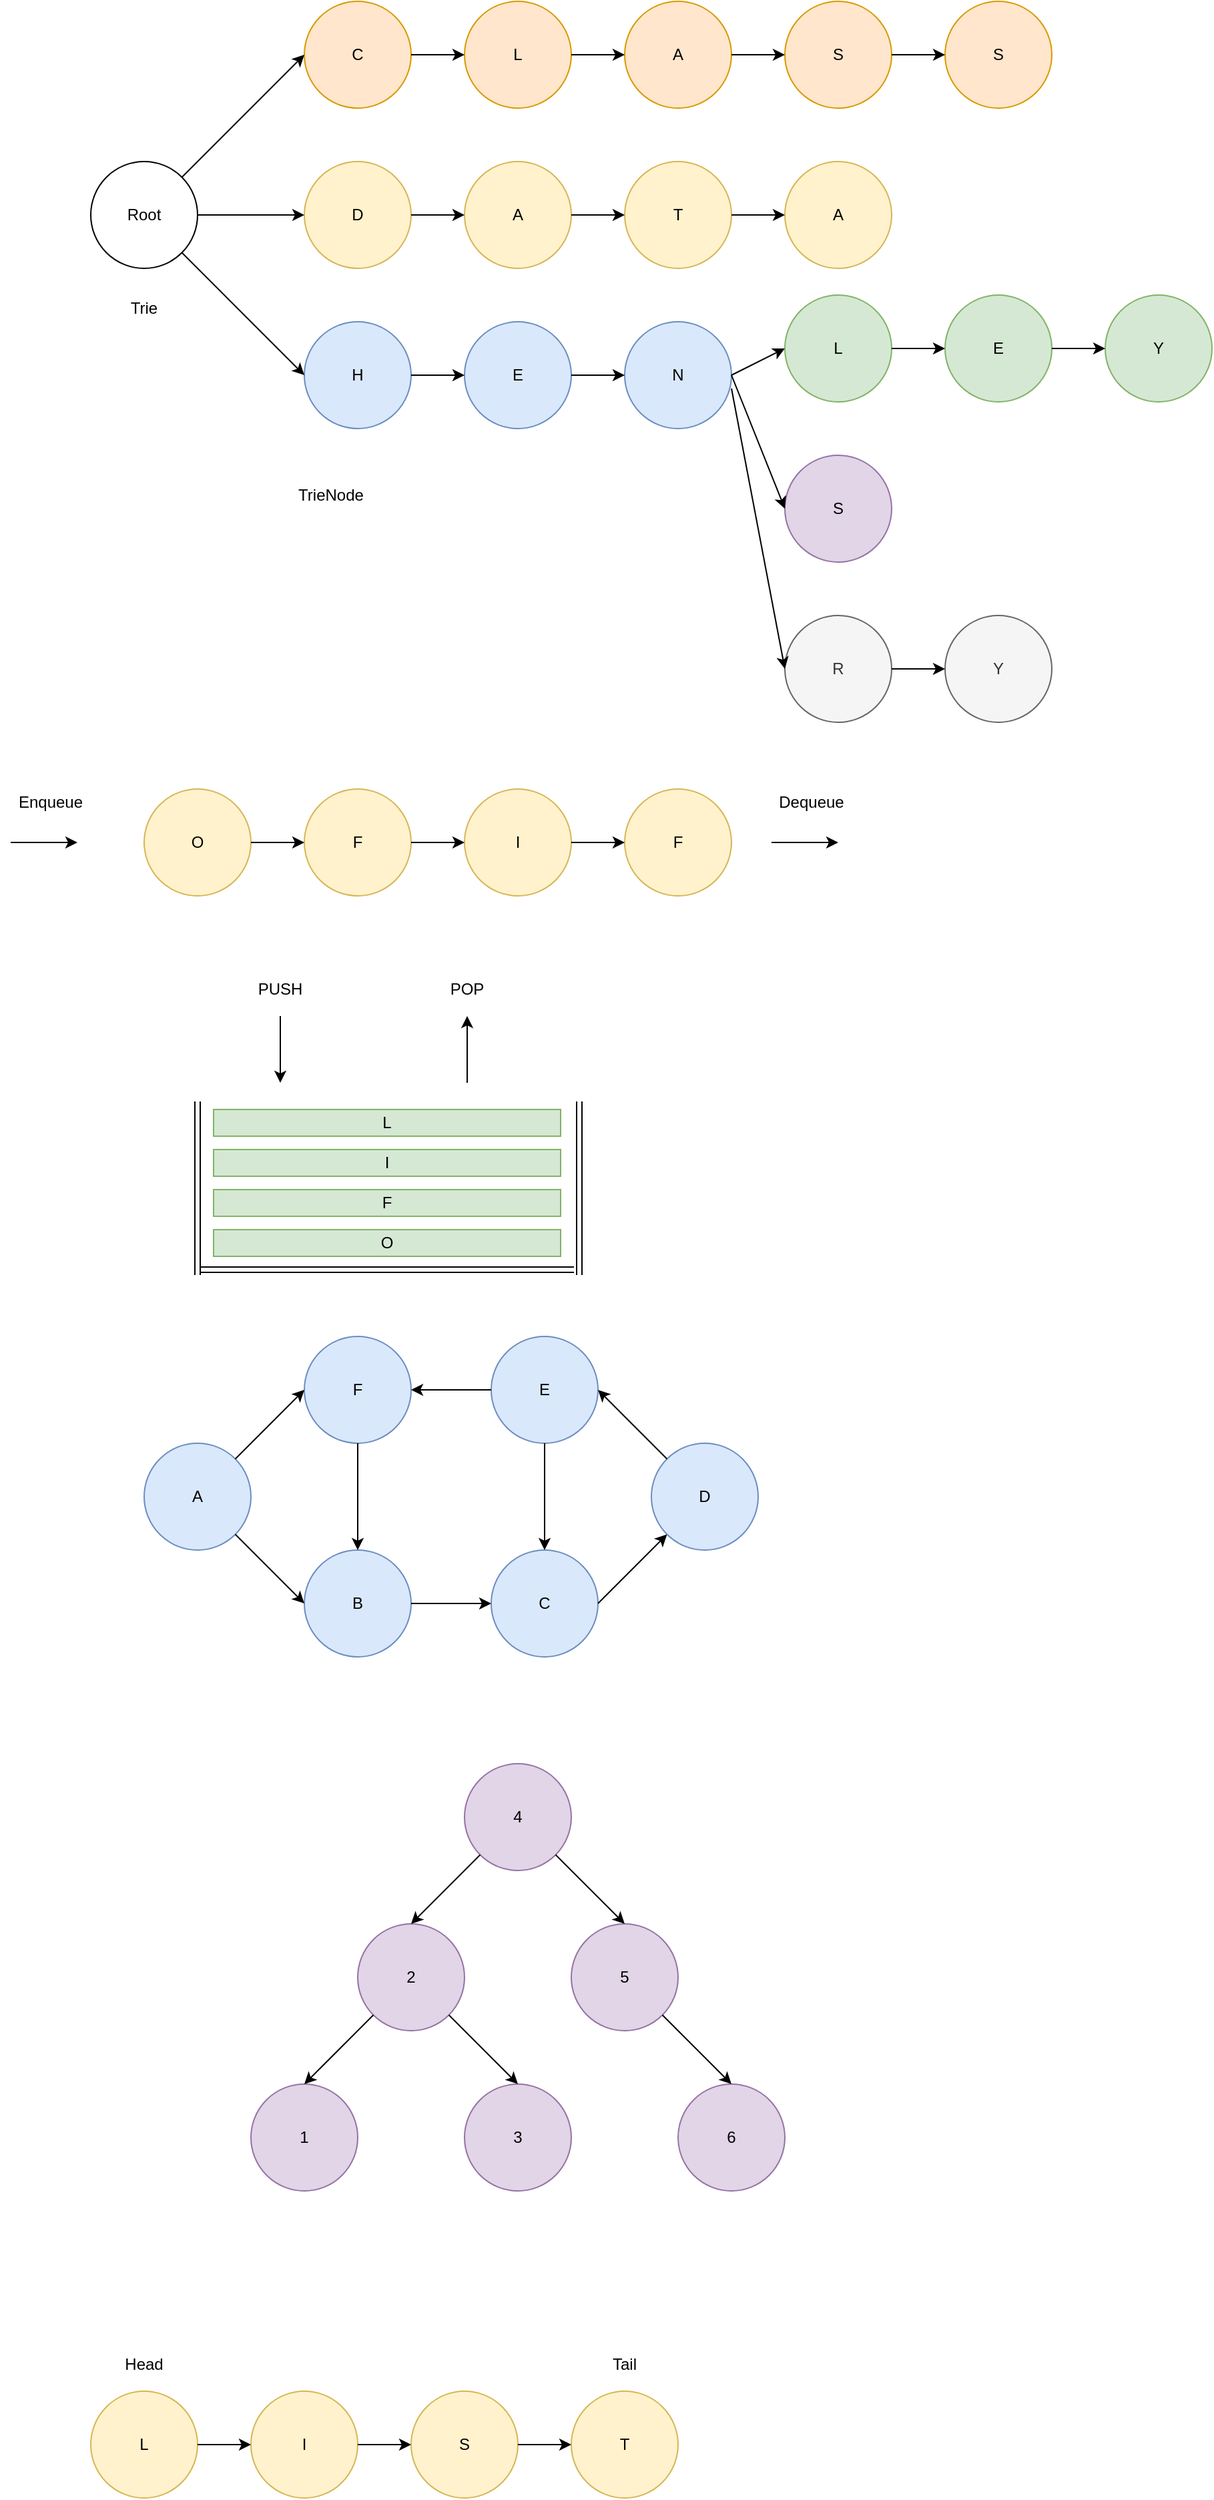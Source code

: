 <mxfile version="12.9.13" type="device"><diagram id="D3uU7aq8eid9k0qVSGsb" name="Page-1"><mxGraphModel dx="816" dy="542" grid="1" gridSize="10" guides="1" tooltips="1" connect="1" arrows="1" fold="1" page="1" pageScale="1" pageWidth="850" pageHeight="1100" math="0" shadow="0"><root><mxCell id="0"/><mxCell id="1" parent="0"/><mxCell id="7cwIHs60_rsJULPAyPKm-1" value="Root" style="ellipse;whiteSpace=wrap;html=1;aspect=fixed;" vertex="1" parent="1"><mxGeometry x="80" y="120" width="80" height="80" as="geometry"/></mxCell><mxCell id="7cwIHs60_rsJULPAyPKm-2" value="C" style="ellipse;whiteSpace=wrap;html=1;aspect=fixed;fillColor=#ffe6cc;strokeColor=#d79b00;" vertex="1" parent="1"><mxGeometry x="240" width="80" height="80" as="geometry"/></mxCell><mxCell id="7cwIHs60_rsJULPAyPKm-3" value="D" style="ellipse;whiteSpace=wrap;html=1;aspect=fixed;fillColor=#fff2cc;strokeColor=#d6b656;" vertex="1" parent="1"><mxGeometry x="240" y="120" width="80" height="80" as="geometry"/></mxCell><mxCell id="7cwIHs60_rsJULPAyPKm-4" value="H" style="ellipse;whiteSpace=wrap;html=1;aspect=fixed;fillColor=#dae8fc;strokeColor=#6c8ebf;" vertex="1" parent="1"><mxGeometry x="240" y="240" width="80" height="80" as="geometry"/></mxCell><mxCell id="7cwIHs60_rsJULPAyPKm-5" value="Trie" style="text;html=1;strokeColor=none;fillColor=none;align=center;verticalAlign=middle;whiteSpace=wrap;rounded=0;" vertex="1" parent="1"><mxGeometry x="100" y="220" width="40" height="20" as="geometry"/></mxCell><mxCell id="7cwIHs60_rsJULPAyPKm-6" value="L" style="ellipse;whiteSpace=wrap;html=1;aspect=fixed;fillColor=#ffe6cc;strokeColor=#d79b00;" vertex="1" parent="1"><mxGeometry x="360" width="80" height="80" as="geometry"/></mxCell><mxCell id="7cwIHs60_rsJULPAyPKm-7" value="A" style="ellipse;whiteSpace=wrap;html=1;aspect=fixed;fillColor=#fff2cc;strokeColor=#d6b656;" vertex="1" parent="1"><mxGeometry x="360" y="120" width="80" height="80" as="geometry"/></mxCell><mxCell id="7cwIHs60_rsJULPAyPKm-8" value="E" style="ellipse;whiteSpace=wrap;html=1;aspect=fixed;fillColor=#dae8fc;strokeColor=#6c8ebf;" vertex="1" parent="1"><mxGeometry x="360" y="240" width="80" height="80" as="geometry"/></mxCell><mxCell id="7cwIHs60_rsJULPAyPKm-9" value="A" style="ellipse;whiteSpace=wrap;html=1;aspect=fixed;fillColor=#ffe6cc;strokeColor=#d79b00;" vertex="1" parent="1"><mxGeometry x="480" width="80" height="80" as="geometry"/></mxCell><mxCell id="7cwIHs60_rsJULPAyPKm-10" value="T" style="ellipse;whiteSpace=wrap;html=1;aspect=fixed;fillColor=#fff2cc;strokeColor=#d6b656;" vertex="1" parent="1"><mxGeometry x="480" y="120" width="80" height="80" as="geometry"/></mxCell><mxCell id="7cwIHs60_rsJULPAyPKm-11" value="N" style="ellipse;whiteSpace=wrap;html=1;aspect=fixed;fillColor=#dae8fc;strokeColor=#6c8ebf;" vertex="1" parent="1"><mxGeometry x="480" y="240" width="80" height="80" as="geometry"/></mxCell><mxCell id="7cwIHs60_rsJULPAyPKm-12" value="S" style="ellipse;whiteSpace=wrap;html=1;aspect=fixed;fillColor=#ffe6cc;strokeColor=#d79b00;" vertex="1" parent="1"><mxGeometry x="600" width="80" height="80" as="geometry"/></mxCell><mxCell id="7cwIHs60_rsJULPAyPKm-13" value="A" style="ellipse;whiteSpace=wrap;html=1;aspect=fixed;fillColor=#fff2cc;strokeColor=#d6b656;" vertex="1" parent="1"><mxGeometry x="600" y="120" width="80" height="80" as="geometry"/></mxCell><mxCell id="7cwIHs60_rsJULPAyPKm-14" value="L" style="ellipse;whiteSpace=wrap;html=1;aspect=fixed;fillColor=#d5e8d4;strokeColor=#82b366;" vertex="1" parent="1"><mxGeometry x="600" y="220" width="80" height="80" as="geometry"/></mxCell><mxCell id="7cwIHs60_rsJULPAyPKm-17" value="E" style="ellipse;whiteSpace=wrap;html=1;aspect=fixed;fillColor=#d5e8d4;strokeColor=#82b366;" vertex="1" parent="1"><mxGeometry x="720" y="220" width="80" height="80" as="geometry"/></mxCell><mxCell id="7cwIHs60_rsJULPAyPKm-18" value="S" style="ellipse;whiteSpace=wrap;html=1;aspect=fixed;fillColor=#ffe6cc;strokeColor=#d79b00;" vertex="1" parent="1"><mxGeometry x="720" width="80" height="80" as="geometry"/></mxCell><mxCell id="7cwIHs60_rsJULPAyPKm-19" value="S" style="ellipse;whiteSpace=wrap;html=1;aspect=fixed;fillColor=#e1d5e7;strokeColor=#9673a6;" vertex="1" parent="1"><mxGeometry x="600" y="340" width="80" height="80" as="geometry"/></mxCell><mxCell id="7cwIHs60_rsJULPAyPKm-21" value="TrieNode" style="text;html=1;strokeColor=none;fillColor=none;align=center;verticalAlign=middle;whiteSpace=wrap;rounded=0;" vertex="1" parent="1"><mxGeometry x="240" y="360" width="40" height="20" as="geometry"/></mxCell><mxCell id="7cwIHs60_rsJULPAyPKm-22" value="R" style="ellipse;whiteSpace=wrap;html=1;aspect=fixed;fillColor=#f5f5f5;strokeColor=#666666;fontColor=#333333;" vertex="1" parent="1"><mxGeometry x="600" y="460" width="80" height="80" as="geometry"/></mxCell><mxCell id="7cwIHs60_rsJULPAyPKm-23" value="Y" style="ellipse;whiteSpace=wrap;html=1;aspect=fixed;fillColor=#f5f5f5;strokeColor=#666666;fontColor=#333333;" vertex="1" parent="1"><mxGeometry x="720" y="460" width="80" height="80" as="geometry"/></mxCell><mxCell id="7cwIHs60_rsJULPAyPKm-26" value="Y" style="ellipse;whiteSpace=wrap;html=1;aspect=fixed;fillColor=#d5e8d4;strokeColor=#82b366;" vertex="1" parent="1"><mxGeometry x="840" y="220" width="80" height="80" as="geometry"/></mxCell><mxCell id="7cwIHs60_rsJULPAyPKm-27" value="" style="endArrow=classic;html=1;entryX=0;entryY=0.5;entryDx=0;entryDy=0;exitX=1;exitY=0.5;exitDx=0;exitDy=0;" edge="1" parent="1" source="7cwIHs60_rsJULPAyPKm-1" target="7cwIHs60_rsJULPAyPKm-3"><mxGeometry width="50" height="50" relative="1" as="geometry"><mxPoint x="140" y="340" as="sourcePoint"/><mxPoint x="190" y="290" as="targetPoint"/></mxGeometry></mxCell><mxCell id="7cwIHs60_rsJULPAyPKm-28" value="" style="endArrow=classic;html=1;entryX=0;entryY=0.5;entryDx=0;entryDy=0;" edge="1" parent="1" source="7cwIHs60_rsJULPAyPKm-1" target="7cwIHs60_rsJULPAyPKm-2"><mxGeometry width="50" height="50" relative="1" as="geometry"><mxPoint x="180" y="100" as="sourcePoint"/><mxPoint x="230" y="50" as="targetPoint"/></mxGeometry></mxCell><mxCell id="7cwIHs60_rsJULPAyPKm-29" value="" style="endArrow=classic;html=1;entryX=0;entryY=0.5;entryDx=0;entryDy=0;" edge="1" parent="1" source="7cwIHs60_rsJULPAyPKm-1" target="7cwIHs60_rsJULPAyPKm-4"><mxGeometry width="50" height="50" relative="1" as="geometry"><mxPoint x="150" y="350" as="sourcePoint"/><mxPoint x="200" y="300" as="targetPoint"/></mxGeometry></mxCell><mxCell id="7cwIHs60_rsJULPAyPKm-30" value="" style="endArrow=classic;html=1;entryX=0;entryY=0.5;entryDx=0;entryDy=0;exitX=1;exitY=0.5;exitDx=0;exitDy=0;" edge="1" parent="1" source="7cwIHs60_rsJULPAyPKm-4" target="7cwIHs60_rsJULPAyPKm-8"><mxGeometry width="50" height="50" relative="1" as="geometry"><mxPoint x="360" y="440" as="sourcePoint"/><mxPoint x="410" y="390" as="targetPoint"/></mxGeometry></mxCell><mxCell id="7cwIHs60_rsJULPAyPKm-31" value="" style="endArrow=classic;html=1;entryX=0;entryY=0.5;entryDx=0;entryDy=0;exitX=1;exitY=0.5;exitDx=0;exitDy=0;" edge="1" parent="1" source="7cwIHs60_rsJULPAyPKm-2" target="7cwIHs60_rsJULPAyPKm-6"><mxGeometry width="50" height="50" relative="1" as="geometry"><mxPoint x="310" y="140" as="sourcePoint"/><mxPoint x="360" y="90" as="targetPoint"/></mxGeometry></mxCell><mxCell id="7cwIHs60_rsJULPAyPKm-32" value="" style="endArrow=classic;html=1;entryX=0;entryY=0.5;entryDx=0;entryDy=0;" edge="1" parent="1" target="7cwIHs60_rsJULPAyPKm-9"><mxGeometry width="50" height="50" relative="1" as="geometry"><mxPoint x="440" y="40" as="sourcePoint"/><mxPoint x="370" y="50" as="targetPoint"/></mxGeometry></mxCell><mxCell id="7cwIHs60_rsJULPAyPKm-33" value="" style="endArrow=classic;html=1;entryX=0;entryY=0.5;entryDx=0;entryDy=0;exitX=1;exitY=0.5;exitDx=0;exitDy=0;" edge="1" parent="1" source="7cwIHs60_rsJULPAyPKm-9" target="7cwIHs60_rsJULPAyPKm-12"><mxGeometry width="50" height="50" relative="1" as="geometry"><mxPoint x="450" y="50" as="sourcePoint"/><mxPoint x="490" y="50" as="targetPoint"/></mxGeometry></mxCell><mxCell id="7cwIHs60_rsJULPAyPKm-34" value="" style="endArrow=classic;html=1;entryX=0;entryY=0.5;entryDx=0;entryDy=0;exitX=1;exitY=0.5;exitDx=0;exitDy=0;" edge="1" parent="1" source="7cwIHs60_rsJULPAyPKm-12" target="7cwIHs60_rsJULPAyPKm-18"><mxGeometry width="50" height="50" relative="1" as="geometry"><mxPoint x="570" y="50" as="sourcePoint"/><mxPoint x="610" y="50" as="targetPoint"/></mxGeometry></mxCell><mxCell id="7cwIHs60_rsJULPAyPKm-35" value="" style="endArrow=classic;html=1;entryX=0;entryY=0.5;entryDx=0;entryDy=0;exitX=1;exitY=0.5;exitDx=0;exitDy=0;" edge="1" parent="1" source="7cwIHs60_rsJULPAyPKm-3" target="7cwIHs60_rsJULPAyPKm-7"><mxGeometry width="50" height="50" relative="1" as="geometry"><mxPoint x="300" y="260" as="sourcePoint"/><mxPoint x="350" y="210" as="targetPoint"/></mxGeometry></mxCell><mxCell id="7cwIHs60_rsJULPAyPKm-36" value="" style="endArrow=classic;html=1;entryX=0;entryY=0.5;entryDx=0;entryDy=0;" edge="1" parent="1" target="7cwIHs60_rsJULPAyPKm-10"><mxGeometry width="50" height="50" relative="1" as="geometry"><mxPoint x="440" y="160" as="sourcePoint"/><mxPoint x="370" y="170" as="targetPoint"/></mxGeometry></mxCell><mxCell id="7cwIHs60_rsJULPAyPKm-37" value="" style="endArrow=classic;html=1;entryX=0;entryY=0.5;entryDx=0;entryDy=0;" edge="1" parent="1" target="7cwIHs60_rsJULPAyPKm-13"><mxGeometry width="50" height="50" relative="1" as="geometry"><mxPoint x="560" y="160" as="sourcePoint"/><mxPoint x="490" y="170" as="targetPoint"/></mxGeometry></mxCell><mxCell id="7cwIHs60_rsJULPAyPKm-38" value="" style="endArrow=classic;html=1;entryX=0;entryY=0.5;entryDx=0;entryDy=0;exitX=1;exitY=0.5;exitDx=0;exitDy=0;" edge="1" parent="1" source="7cwIHs60_rsJULPAyPKm-11" target="7cwIHs60_rsJULPAyPKm-14"><mxGeometry width="50" height="50" relative="1" as="geometry"><mxPoint x="570" y="170" as="sourcePoint"/><mxPoint x="610" y="170" as="targetPoint"/></mxGeometry></mxCell><mxCell id="7cwIHs60_rsJULPAyPKm-39" value="" style="endArrow=classic;html=1;entryX=0;entryY=0.5;entryDx=0;entryDy=0;exitX=1;exitY=0.5;exitDx=0;exitDy=0;" edge="1" parent="1" source="7cwIHs60_rsJULPAyPKm-8" target="7cwIHs60_rsJULPAyPKm-11"><mxGeometry width="50" height="50" relative="1" as="geometry"><mxPoint x="570" y="290" as="sourcePoint"/><mxPoint x="610" y="330" as="targetPoint"/></mxGeometry></mxCell><mxCell id="7cwIHs60_rsJULPAyPKm-40" value="" style="endArrow=classic;html=1;entryX=0;entryY=0.5;entryDx=0;entryDy=0;exitX=1;exitY=0.5;exitDx=0;exitDy=0;" edge="1" parent="1" source="7cwIHs60_rsJULPAyPKm-11" target="7cwIHs60_rsJULPAyPKm-19"><mxGeometry width="50" height="50" relative="1" as="geometry"><mxPoint x="460" y="450" as="sourcePoint"/><mxPoint x="510" y="400" as="targetPoint"/></mxGeometry></mxCell><mxCell id="7cwIHs60_rsJULPAyPKm-41" value="" style="endArrow=classic;html=1;entryX=0;entryY=0.5;entryDx=0;entryDy=0;" edge="1" parent="1" target="7cwIHs60_rsJULPAyPKm-22"><mxGeometry width="50" height="50" relative="1" as="geometry"><mxPoint x="560" y="290" as="sourcePoint"/><mxPoint x="610" y="450" as="targetPoint"/></mxGeometry></mxCell><mxCell id="7cwIHs60_rsJULPAyPKm-42" value="" style="endArrow=classic;html=1;entryX=0;entryY=0.5;entryDx=0;entryDy=0;exitX=1;exitY=0.5;exitDx=0;exitDy=0;" edge="1" parent="1" source="7cwIHs60_rsJULPAyPKm-14" target="7cwIHs60_rsJULPAyPKm-17"><mxGeometry width="50" height="50" relative="1" as="geometry"><mxPoint x="570" y="230" as="sourcePoint"/><mxPoint x="610" y="270" as="targetPoint"/></mxGeometry></mxCell><mxCell id="7cwIHs60_rsJULPAyPKm-43" value="" style="endArrow=classic;html=1;entryX=0;entryY=0.5;entryDx=0;entryDy=0;exitX=1;exitY=0.5;exitDx=0;exitDy=0;" edge="1" parent="1" source="7cwIHs60_rsJULPAyPKm-17" target="7cwIHs60_rsJULPAyPKm-26"><mxGeometry width="50" height="50" relative="1" as="geometry"><mxPoint x="690" y="270" as="sourcePoint"/><mxPoint x="730" y="270" as="targetPoint"/></mxGeometry></mxCell><mxCell id="7cwIHs60_rsJULPAyPKm-44" value="" style="endArrow=classic;html=1;entryX=0;entryY=0.5;entryDx=0;entryDy=0;exitX=1;exitY=0.5;exitDx=0;exitDy=0;" edge="1" parent="1" source="7cwIHs60_rsJULPAyPKm-22" target="7cwIHs60_rsJULPAyPKm-23"><mxGeometry width="50" height="50" relative="1" as="geometry"><mxPoint x="810" y="270" as="sourcePoint"/><mxPoint x="850" y="270" as="targetPoint"/></mxGeometry></mxCell><mxCell id="7cwIHs60_rsJULPAyPKm-45" value="O" style="ellipse;whiteSpace=wrap;html=1;aspect=fixed;fillColor=#fff2cc;strokeColor=#d6b656;" vertex="1" parent="1"><mxGeometry x="120" y="590" width="80" height="80" as="geometry"/></mxCell><mxCell id="7cwIHs60_rsJULPAyPKm-46" value="F" style="ellipse;whiteSpace=wrap;html=1;aspect=fixed;fillColor=#fff2cc;strokeColor=#d6b656;" vertex="1" parent="1"><mxGeometry x="240" y="590" width="80" height="80" as="geometry"/></mxCell><mxCell id="7cwIHs60_rsJULPAyPKm-47" value="I" style="ellipse;whiteSpace=wrap;html=1;aspect=fixed;fillColor=#fff2cc;strokeColor=#d6b656;" vertex="1" parent="1"><mxGeometry x="360" y="590" width="80" height="80" as="geometry"/></mxCell><mxCell id="7cwIHs60_rsJULPAyPKm-48" value="F" style="ellipse;whiteSpace=wrap;html=1;aspect=fixed;fillColor=#fff2cc;strokeColor=#d6b656;" vertex="1" parent="1"><mxGeometry x="480" y="590" width="80" height="80" as="geometry"/></mxCell><mxCell id="7cwIHs60_rsJULPAyPKm-49" value="" style="endArrow=classic;html=1;entryX=0;entryY=0.5;entryDx=0;entryDy=0;exitX=1;exitY=0.5;exitDx=0;exitDy=0;" edge="1" parent="1" source="7cwIHs60_rsJULPAyPKm-45" target="7cwIHs60_rsJULPAyPKm-46"><mxGeometry width="50" height="50" relative="1" as="geometry"><mxPoint x="180" y="730" as="sourcePoint"/><mxPoint x="230" y="680" as="targetPoint"/></mxGeometry></mxCell><mxCell id="7cwIHs60_rsJULPAyPKm-50" value="" style="endArrow=classic;html=1;entryX=0;entryY=0.5;entryDx=0;entryDy=0;" edge="1" parent="1" target="7cwIHs60_rsJULPAyPKm-47"><mxGeometry width="50" height="50" relative="1" as="geometry"><mxPoint x="320" y="630" as="sourcePoint"/><mxPoint x="250" y="640" as="targetPoint"/></mxGeometry></mxCell><mxCell id="7cwIHs60_rsJULPAyPKm-51" value="" style="endArrow=classic;html=1;entryX=0;entryY=0.5;entryDx=0;entryDy=0;" edge="1" parent="1" target="7cwIHs60_rsJULPAyPKm-48"><mxGeometry width="50" height="50" relative="1" as="geometry"><mxPoint x="440" y="630" as="sourcePoint"/><mxPoint x="370" y="640" as="targetPoint"/></mxGeometry></mxCell><mxCell id="7cwIHs60_rsJULPAyPKm-52" value="" style="endArrow=classic;html=1;" edge="1" parent="1"><mxGeometry width="50" height="50" relative="1" as="geometry"><mxPoint x="20" y="630" as="sourcePoint"/><mxPoint x="70" y="630" as="targetPoint"/></mxGeometry></mxCell><mxCell id="7cwIHs60_rsJULPAyPKm-53" value="Enqueue" style="text;html=1;strokeColor=none;fillColor=none;align=center;verticalAlign=middle;whiteSpace=wrap;rounded=0;" vertex="1" parent="1"><mxGeometry x="30" y="590" width="40" height="20" as="geometry"/></mxCell><mxCell id="7cwIHs60_rsJULPAyPKm-54" value="" style="endArrow=classic;html=1;" edge="1" parent="1"><mxGeometry width="50" height="50" relative="1" as="geometry"><mxPoint x="590" y="630" as="sourcePoint"/><mxPoint x="640" y="630" as="targetPoint"/></mxGeometry></mxCell><mxCell id="7cwIHs60_rsJULPAyPKm-55" value="Dequeue" style="text;html=1;strokeColor=none;fillColor=none;align=center;verticalAlign=middle;whiteSpace=wrap;rounded=0;" vertex="1" parent="1"><mxGeometry x="600" y="590" width="40" height="20" as="geometry"/></mxCell><mxCell id="7cwIHs60_rsJULPAyPKm-67" value="" style="shape=link;html=1;" edge="1" parent="1"><mxGeometry width="50" height="50" relative="1" as="geometry"><mxPoint x="160" y="954" as="sourcePoint"/><mxPoint x="160" y="824" as="targetPoint"/></mxGeometry></mxCell><mxCell id="7cwIHs60_rsJULPAyPKm-68" value="L" style="rounded=0;whiteSpace=wrap;html=1;fillColor=#d5e8d4;strokeColor=#82b366;" vertex="1" parent="1"><mxGeometry x="172" y="830" width="260" height="20" as="geometry"/></mxCell><mxCell id="7cwIHs60_rsJULPAyPKm-69" value="I" style="rounded=0;whiteSpace=wrap;html=1;fillColor=#d5e8d4;strokeColor=#82b366;" vertex="1" parent="1"><mxGeometry x="172" y="860" width="260" height="20" as="geometry"/></mxCell><mxCell id="7cwIHs60_rsJULPAyPKm-70" value="F" style="rounded=0;whiteSpace=wrap;html=1;fillColor=#d5e8d4;strokeColor=#82b366;" vertex="1" parent="1"><mxGeometry x="172" y="890" width="260" height="20" as="geometry"/></mxCell><mxCell id="7cwIHs60_rsJULPAyPKm-71" value="O" style="rounded=0;whiteSpace=wrap;html=1;fillColor=#d5e8d4;strokeColor=#82b366;" vertex="1" parent="1"><mxGeometry x="172" y="920" width="260" height="20" as="geometry"/></mxCell><mxCell id="7cwIHs60_rsJULPAyPKm-72" value="" style="shape=link;html=1;" edge="1" parent="1"><mxGeometry width="50" height="50" relative="1" as="geometry"><mxPoint x="446" y="954" as="sourcePoint"/><mxPoint x="446" y="824" as="targetPoint"/></mxGeometry></mxCell><mxCell id="7cwIHs60_rsJULPAyPKm-73" value="" style="shape=link;html=1;" edge="1" parent="1"><mxGeometry width="50" height="50" relative="1" as="geometry"><mxPoint x="162" y="950" as="sourcePoint"/><mxPoint x="442" y="950" as="targetPoint"/></mxGeometry></mxCell><mxCell id="7cwIHs60_rsJULPAyPKm-74" value="" style="endArrow=classic;html=1;" edge="1" parent="1"><mxGeometry width="50" height="50" relative="1" as="geometry"><mxPoint x="222" y="760" as="sourcePoint"/><mxPoint x="222" y="810" as="targetPoint"/></mxGeometry></mxCell><mxCell id="7cwIHs60_rsJULPAyPKm-75" value="" style="endArrow=classic;html=1;" edge="1" parent="1"><mxGeometry width="50" height="50" relative="1" as="geometry"><mxPoint x="362" y="810" as="sourcePoint"/><mxPoint x="362" y="760" as="targetPoint"/></mxGeometry></mxCell><mxCell id="7cwIHs60_rsJULPAyPKm-76" value="PUSH" style="text;html=1;strokeColor=none;fillColor=none;align=center;verticalAlign=middle;whiteSpace=wrap;rounded=0;" vertex="1" parent="1"><mxGeometry x="202" y="730" width="40" height="20" as="geometry"/></mxCell><mxCell id="7cwIHs60_rsJULPAyPKm-77" value="POP" style="text;html=1;strokeColor=none;fillColor=none;align=center;verticalAlign=middle;whiteSpace=wrap;rounded=0;" vertex="1" parent="1"><mxGeometry x="342" y="730" width="40" height="20" as="geometry"/></mxCell><mxCell id="7cwIHs60_rsJULPAyPKm-78" value="A" style="ellipse;whiteSpace=wrap;html=1;aspect=fixed;fillColor=#dae8fc;strokeColor=#6c8ebf;" vertex="1" parent="1"><mxGeometry x="120" y="1080" width="80" height="80" as="geometry"/></mxCell><mxCell id="7cwIHs60_rsJULPAyPKm-79" value="F" style="ellipse;whiteSpace=wrap;html=1;aspect=fixed;fillColor=#dae8fc;strokeColor=#6c8ebf;" vertex="1" parent="1"><mxGeometry x="240" y="1000" width="80" height="80" as="geometry"/></mxCell><mxCell id="7cwIHs60_rsJULPAyPKm-80" value="B" style="ellipse;whiteSpace=wrap;html=1;aspect=fixed;fillColor=#dae8fc;strokeColor=#6c8ebf;" vertex="1" parent="1"><mxGeometry x="240" y="1160" width="80" height="80" as="geometry"/></mxCell><mxCell id="7cwIHs60_rsJULPAyPKm-81" value="E" style="ellipse;whiteSpace=wrap;html=1;aspect=fixed;fillColor=#dae8fc;strokeColor=#6c8ebf;" vertex="1" parent="1"><mxGeometry x="380" y="1000" width="80" height="80" as="geometry"/></mxCell><mxCell id="7cwIHs60_rsJULPAyPKm-82" value="C" style="ellipse;whiteSpace=wrap;html=1;aspect=fixed;fillColor=#dae8fc;strokeColor=#6c8ebf;" vertex="1" parent="1"><mxGeometry x="380" y="1160" width="80" height="80" as="geometry"/></mxCell><mxCell id="7cwIHs60_rsJULPAyPKm-83" value="D" style="ellipse;whiteSpace=wrap;html=1;aspect=fixed;fillColor=#dae8fc;strokeColor=#6c8ebf;" vertex="1" parent="1"><mxGeometry x="500" y="1080" width="80" height="80" as="geometry"/></mxCell><mxCell id="7cwIHs60_rsJULPAyPKm-84" value="" style="endArrow=classic;html=1;entryX=0;entryY=0.5;entryDx=0;entryDy=0;exitX=1;exitY=0;exitDx=0;exitDy=0;" edge="1" parent="1" source="7cwIHs60_rsJULPAyPKm-78" target="7cwIHs60_rsJULPAyPKm-79"><mxGeometry width="50" height="50" relative="1" as="geometry"><mxPoint x="100" y="1070" as="sourcePoint"/><mxPoint x="150" y="1020" as="targetPoint"/></mxGeometry></mxCell><mxCell id="7cwIHs60_rsJULPAyPKm-85" value="" style="endArrow=classic;html=1;entryX=0;entryY=0.5;entryDx=0;entryDy=0;" edge="1" parent="1" source="7cwIHs60_rsJULPAyPKm-78" target="7cwIHs60_rsJULPAyPKm-80"><mxGeometry width="50" height="50" relative="1" as="geometry"><mxPoint x="70" y="1240" as="sourcePoint"/><mxPoint x="120" y="1190" as="targetPoint"/></mxGeometry></mxCell><mxCell id="7cwIHs60_rsJULPAyPKm-87" value="" style="endArrow=classic;html=1;entryX=0;entryY=0.5;entryDx=0;entryDy=0;exitX=1;exitY=0.5;exitDx=0;exitDy=0;" edge="1" parent="1" source="7cwIHs60_rsJULPAyPKm-80" target="7cwIHs60_rsJULPAyPKm-82"><mxGeometry width="50" height="50" relative="1" as="geometry"><mxPoint x="310" y="1160" as="sourcePoint"/><mxPoint x="360" y="1110" as="targetPoint"/></mxGeometry></mxCell><mxCell id="7cwIHs60_rsJULPAyPKm-88" value="" style="endArrow=classic;html=1;entryX=0.5;entryY=0;entryDx=0;entryDy=0;exitX=0.5;exitY=1;exitDx=0;exitDy=0;" edge="1" parent="1" source="7cwIHs60_rsJULPAyPKm-81" target="7cwIHs60_rsJULPAyPKm-82"><mxGeometry width="50" height="50" relative="1" as="geometry"><mxPoint x="300" y="1140" as="sourcePoint"/><mxPoint x="350" y="1090" as="targetPoint"/></mxGeometry></mxCell><mxCell id="7cwIHs60_rsJULPAyPKm-89" value="" style="endArrow=classic;html=1;entryX=0.5;entryY=0;entryDx=0;entryDy=0;exitX=0.5;exitY=1;exitDx=0;exitDy=0;" edge="1" parent="1" source="7cwIHs60_rsJULPAyPKm-79" target="7cwIHs60_rsJULPAyPKm-80"><mxGeometry width="50" height="50" relative="1" as="geometry"><mxPoint x="220" y="1150" as="sourcePoint"/><mxPoint x="270" y="1100" as="targetPoint"/></mxGeometry></mxCell><mxCell id="7cwIHs60_rsJULPAyPKm-91" value="" style="endArrow=classic;html=1;entryX=0;entryY=1;entryDx=0;entryDy=0;exitX=1;exitY=0.5;exitDx=0;exitDy=0;" edge="1" parent="1" source="7cwIHs60_rsJULPAyPKm-82" target="7cwIHs60_rsJULPAyPKm-83"><mxGeometry width="50" height="50" relative="1" as="geometry"><mxPoint x="480" y="1240" as="sourcePoint"/><mxPoint x="530" y="1190" as="targetPoint"/></mxGeometry></mxCell><mxCell id="7cwIHs60_rsJULPAyPKm-92" value="" style="endArrow=classic;html=1;exitX=0;exitY=0;exitDx=0;exitDy=0;entryX=1;entryY=0.5;entryDx=0;entryDy=0;" edge="1" parent="1" source="7cwIHs60_rsJULPAyPKm-83" target="7cwIHs60_rsJULPAyPKm-81"><mxGeometry width="50" height="50" relative="1" as="geometry"><mxPoint x="520" y="1020" as="sourcePoint"/><mxPoint x="570" y="970" as="targetPoint"/></mxGeometry></mxCell><mxCell id="7cwIHs60_rsJULPAyPKm-93" value="" style="endArrow=classic;html=1;exitX=0;exitY=0.5;exitDx=0;exitDy=0;entryX=1;entryY=0.5;entryDx=0;entryDy=0;" edge="1" parent="1" source="7cwIHs60_rsJULPAyPKm-81" target="7cwIHs60_rsJULPAyPKm-79"><mxGeometry width="50" height="50" relative="1" as="geometry"><mxPoint x="330" y="1150" as="sourcePoint"/><mxPoint x="380" y="1100" as="targetPoint"/></mxGeometry></mxCell><mxCell id="7cwIHs60_rsJULPAyPKm-94" value="4" style="ellipse;whiteSpace=wrap;html=1;aspect=fixed;fillColor=#e1d5e7;strokeColor=#9673a6;" vertex="1" parent="1"><mxGeometry x="360" y="1320" width="80" height="80" as="geometry"/></mxCell><mxCell id="7cwIHs60_rsJULPAyPKm-95" value="2" style="ellipse;whiteSpace=wrap;html=1;aspect=fixed;fillColor=#e1d5e7;strokeColor=#9673a6;" vertex="1" parent="1"><mxGeometry x="280" y="1440" width="80" height="80" as="geometry"/></mxCell><mxCell id="7cwIHs60_rsJULPAyPKm-96" value="5" style="ellipse;whiteSpace=wrap;html=1;aspect=fixed;fillColor=#e1d5e7;strokeColor=#9673a6;" vertex="1" parent="1"><mxGeometry x="440" y="1440" width="80" height="80" as="geometry"/></mxCell><mxCell id="7cwIHs60_rsJULPAyPKm-97" value="1" style="ellipse;whiteSpace=wrap;html=1;aspect=fixed;fillColor=#e1d5e7;strokeColor=#9673a6;" vertex="1" parent="1"><mxGeometry x="200" y="1560" width="80" height="80" as="geometry"/></mxCell><mxCell id="7cwIHs60_rsJULPAyPKm-98" value="3" style="ellipse;whiteSpace=wrap;html=1;aspect=fixed;fillColor=#e1d5e7;strokeColor=#9673a6;" vertex="1" parent="1"><mxGeometry x="360" y="1560" width="80" height="80" as="geometry"/></mxCell><mxCell id="7cwIHs60_rsJULPAyPKm-99" value="6" style="ellipse;whiteSpace=wrap;html=1;aspect=fixed;fillColor=#e1d5e7;strokeColor=#9673a6;" vertex="1" parent="1"><mxGeometry x="520" y="1560" width="80" height="80" as="geometry"/></mxCell><mxCell id="7cwIHs60_rsJULPAyPKm-100" value="" style="endArrow=classic;html=1;exitX=0;exitY=1;exitDx=0;exitDy=0;entryX=0.5;entryY=0;entryDx=0;entryDy=0;" edge="1" parent="1" source="7cwIHs60_rsJULPAyPKm-94" target="7cwIHs60_rsJULPAyPKm-95"><mxGeometry width="50" height="50" relative="1" as="geometry"><mxPoint x="130" y="1410" as="sourcePoint"/><mxPoint x="180" y="1360" as="targetPoint"/></mxGeometry></mxCell><mxCell id="7cwIHs60_rsJULPAyPKm-101" value="" style="endArrow=classic;html=1;exitX=0;exitY=1;exitDx=0;exitDy=0;entryX=0.5;entryY=0;entryDx=0;entryDy=0;" edge="1" parent="1" source="7cwIHs60_rsJULPAyPKm-95" target="7cwIHs60_rsJULPAyPKm-97"><mxGeometry width="50" height="50" relative="1" as="geometry"><mxPoint x="381.716" y="1398.284" as="sourcePoint"/><mxPoint x="330" y="1450" as="targetPoint"/></mxGeometry></mxCell><mxCell id="7cwIHs60_rsJULPAyPKm-102" value="" style="endArrow=classic;html=1;exitX=1;exitY=1;exitDx=0;exitDy=0;entryX=0.5;entryY=0;entryDx=0;entryDy=0;" edge="1" parent="1" source="7cwIHs60_rsJULPAyPKm-94" target="7cwIHs60_rsJULPAyPKm-96"><mxGeometry width="50" height="50" relative="1" as="geometry"><mxPoint x="510" y="1380" as="sourcePoint"/><mxPoint x="560" y="1330" as="targetPoint"/></mxGeometry></mxCell><mxCell id="7cwIHs60_rsJULPAyPKm-103" value="" style="endArrow=classic;html=1;exitX=1;exitY=1;exitDx=0;exitDy=0;entryX=0.5;entryY=0;entryDx=0;entryDy=0;" edge="1" parent="1" source="7cwIHs60_rsJULPAyPKm-96" target="7cwIHs60_rsJULPAyPKm-99"><mxGeometry width="50" height="50" relative="1" as="geometry"><mxPoint x="438.284" y="1398.284" as="sourcePoint"/><mxPoint x="490" y="1450" as="targetPoint"/></mxGeometry></mxCell><mxCell id="7cwIHs60_rsJULPAyPKm-105" value="" style="endArrow=classic;html=1;exitX=1;exitY=1;exitDx=0;exitDy=0;" edge="1" parent="1" source="7cwIHs60_rsJULPAyPKm-95"><mxGeometry width="50" height="50" relative="1" as="geometry"><mxPoint x="461.716" y="1518.284" as="sourcePoint"/><mxPoint x="400" y="1560" as="targetPoint"/></mxGeometry></mxCell><mxCell id="7cwIHs60_rsJULPAyPKm-106" value="L" style="ellipse;whiteSpace=wrap;html=1;aspect=fixed;fillColor=#fff2cc;strokeColor=#d6b656;" vertex="1" parent="1"><mxGeometry x="80" y="1790" width="80" height="80" as="geometry"/></mxCell><mxCell id="7cwIHs60_rsJULPAyPKm-107" value="I" style="ellipse;whiteSpace=wrap;html=1;aspect=fixed;fillColor=#fff2cc;strokeColor=#d6b656;" vertex="1" parent="1"><mxGeometry x="200" y="1790" width="80" height="80" as="geometry"/></mxCell><mxCell id="7cwIHs60_rsJULPAyPKm-108" value="S" style="ellipse;whiteSpace=wrap;html=1;aspect=fixed;fillColor=#fff2cc;strokeColor=#d6b656;" vertex="1" parent="1"><mxGeometry x="320" y="1790" width="80" height="80" as="geometry"/></mxCell><mxCell id="7cwIHs60_rsJULPAyPKm-109" value="T" style="ellipse;whiteSpace=wrap;html=1;aspect=fixed;fillColor=#fff2cc;strokeColor=#d6b656;" vertex="1" parent="1"><mxGeometry x="440" y="1790" width="80" height="80" as="geometry"/></mxCell><mxCell id="7cwIHs60_rsJULPAyPKm-110" value="" style="endArrow=classic;html=1;entryX=0;entryY=0.5;entryDx=0;entryDy=0;exitX=1;exitY=0.5;exitDx=0;exitDy=0;" edge="1" parent="1" source="7cwIHs60_rsJULPAyPKm-106" target="7cwIHs60_rsJULPAyPKm-107"><mxGeometry width="50" height="50" relative="1" as="geometry"><mxPoint x="140" y="1930" as="sourcePoint"/><mxPoint x="190" y="1880" as="targetPoint"/></mxGeometry></mxCell><mxCell id="7cwIHs60_rsJULPAyPKm-111" value="" style="endArrow=classic;html=1;entryX=0;entryY=0.5;entryDx=0;entryDy=0;" edge="1" parent="1" target="7cwIHs60_rsJULPAyPKm-108"><mxGeometry width="50" height="50" relative="1" as="geometry"><mxPoint x="280" y="1830" as="sourcePoint"/><mxPoint x="210" y="1840" as="targetPoint"/></mxGeometry></mxCell><mxCell id="7cwIHs60_rsJULPAyPKm-112" value="" style="endArrow=classic;html=1;entryX=0;entryY=0.5;entryDx=0;entryDy=0;" edge="1" parent="1" target="7cwIHs60_rsJULPAyPKm-109"><mxGeometry width="50" height="50" relative="1" as="geometry"><mxPoint x="400" y="1830" as="sourcePoint"/><mxPoint x="330" y="1840" as="targetPoint"/></mxGeometry></mxCell><mxCell id="7cwIHs60_rsJULPAyPKm-113" value="Head" style="text;html=1;strokeColor=none;fillColor=none;align=center;verticalAlign=middle;whiteSpace=wrap;rounded=0;" vertex="1" parent="1"><mxGeometry x="100" y="1760" width="40" height="20" as="geometry"/></mxCell><mxCell id="7cwIHs60_rsJULPAyPKm-114" value="Tail" style="text;html=1;strokeColor=none;fillColor=none;align=center;verticalAlign=middle;whiteSpace=wrap;rounded=0;" vertex="1" parent="1"><mxGeometry x="460" y="1760" width="40" height="20" as="geometry"/></mxCell></root></mxGraphModel></diagram></mxfile>